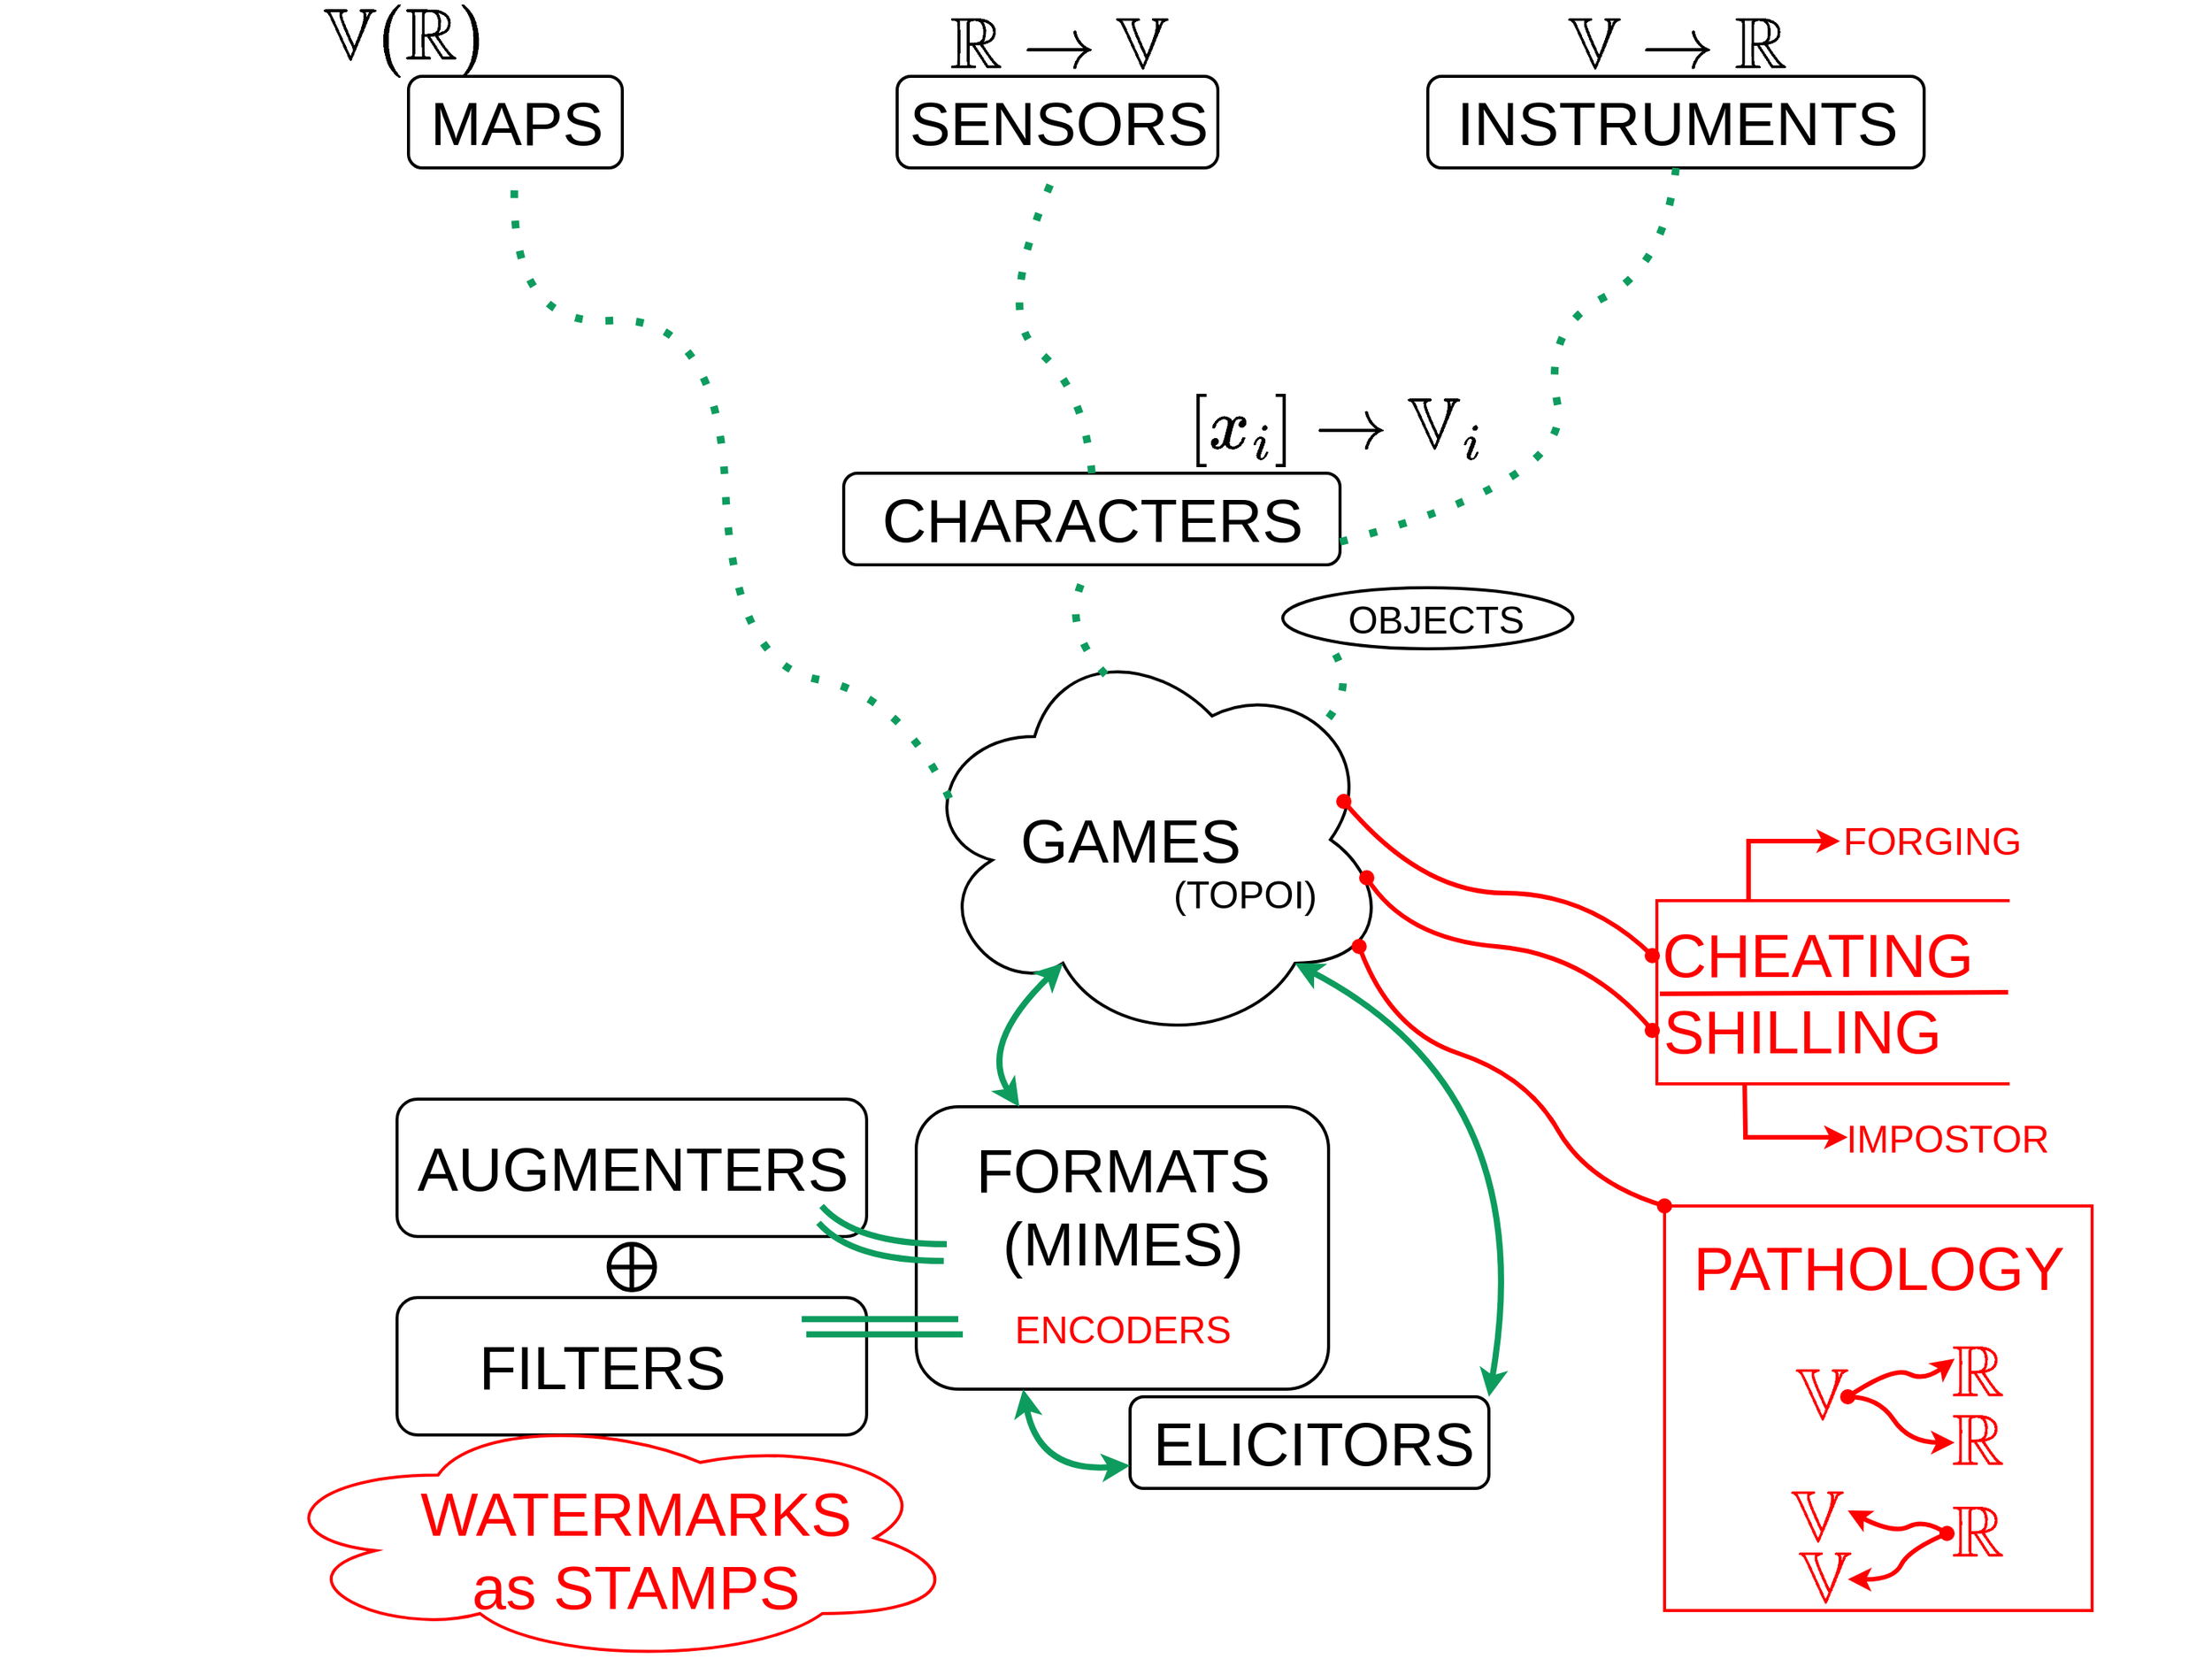 <mxfile version="17.5.0" type="github">
  <diagram id="cdO4Jdws48feqMLWoAcX" name="Page-1">
    <mxGraphModel dx="2290" dy="1642" grid="1" gridSize="10" guides="1" tooltips="1" connect="1" arrows="1" fold="1" page="1" pageScale="1" pageWidth="850" pageHeight="1100" math="1" shadow="0">
      <root>
        <mxCell id="0" />
        <mxCell id="1" parent="0" />
        <mxCell id="h8stX6-C33sNdHd1JEkl-1" value="&lt;font style=&quot;font-size: 40px&quot;&gt;MAPS&lt;/font&gt;" style="text;html=1;align=center;verticalAlign=middle;resizable=0;points=[];autosize=1;strokeColor=none;fillColor=none;" vertex="1" parent="1">
          <mxGeometry x="202.5" y="210" width="130" height="30" as="geometry" />
        </mxCell>
        <mxCell id="h8stX6-C33sNdHd1JEkl-2" value="SENSORS" style="text;html=1;align=center;verticalAlign=middle;resizable=0;points=[];autosize=1;strokeColor=none;fillColor=none;fontSize=40;" vertex="1" parent="1">
          <mxGeometry x="517.5" y="200" width="210" height="50" as="geometry" />
        </mxCell>
        <mxCell id="h8stX6-C33sNdHd1JEkl-3" value="INSTRUMENTS" style="text;html=1;align=center;verticalAlign=middle;resizable=0;points=[];autosize=1;strokeColor=none;fillColor=none;fontSize=40;" vertex="1" parent="1">
          <mxGeometry x="877.5" y="200" width="300" height="50" as="geometry" />
        </mxCell>
        <mxCell id="h8stX6-C33sNdHd1JEkl-4" value="CHARACTERS" style="text;html=1;align=center;verticalAlign=middle;resizable=0;points=[];autosize=1;strokeColor=none;fillColor=none;fontSize=40;" vertex="1" parent="1">
          <mxGeometry x="500" y="460" width="290" height="50" as="geometry" />
        </mxCell>
        <mxCell id="h8stX6-C33sNdHd1JEkl-5" value="GAMES" style="text;html=1;align=center;verticalAlign=middle;resizable=0;points=[];autosize=1;strokeColor=none;fillColor=none;fontSize=40;" vertex="1" parent="1">
          <mxGeometry x="590" y="670" width="160" height="50" as="geometry" />
        </mxCell>
        <mxCell id="h8stX6-C33sNdHd1JEkl-6" value="AUGMENTERS" style="text;html=1;align=center;verticalAlign=middle;resizable=0;points=[];autosize=1;strokeColor=none;fillColor=none;fontSize=40;" vertex="1" parent="1">
          <mxGeometry x="193.75" y="885" width="300" height="50" as="geometry" />
        </mxCell>
        <mxCell id="h8stX6-C33sNdHd1JEkl-7" value="FILTERS" style="text;html=1;align=center;verticalAlign=middle;resizable=0;points=[];autosize=1;strokeColor=none;fillColor=none;fontSize=40;" vertex="1" parent="1">
          <mxGeometry x="233.75" y="1015" width="180" height="50" as="geometry" />
        </mxCell>
        <mxCell id="h8stX6-C33sNdHd1JEkl-8" value="FORMATS&lt;br&gt;(MIMES)" style="text;html=1;align=center;verticalAlign=middle;resizable=0;points=[];autosize=1;strokeColor=none;fillColor=none;fontSize=40;" vertex="1" parent="1">
          <mxGeometry x="560" y="885" width="210" height="100" as="geometry" />
        </mxCell>
        <mxCell id="h8stX6-C33sNdHd1JEkl-9" value="ELICITORS" style="text;html=1;align=center;verticalAlign=middle;resizable=0;points=[];autosize=1;strokeColor=none;fillColor=none;fontSize=40;" vertex="1" parent="1">
          <mxGeometry x="675" y="1065" width="230" height="50" as="geometry" />
        </mxCell>
        <mxCell id="h8stX6-C33sNdHd1JEkl-10" value="$$\mathbb{V}(\mathbb{R})$$" style="text;html=1;align=center;verticalAlign=middle;resizable=0;points=[];autosize=1;strokeColor=none;fillColor=none;fontSize=40;" vertex="1" parent="1">
          <mxGeometry x="-70" y="145" width="530" height="50" as="geometry" />
        </mxCell>
        <mxCell id="h8stX6-C33sNdHd1JEkl-11" value="$$\mathbb{R}\rightarrow \mathbb{V}$$" style="text;html=1;align=center;verticalAlign=middle;resizable=0;points=[];autosize=1;strokeColor=none;fillColor=none;fontSize=40;" vertex="1" parent="1">
          <mxGeometry x="272.5" y="150" width="700" height="50" as="geometry" />
        </mxCell>
        <mxCell id="h8stX6-C33sNdHd1JEkl-12" value="$$\mathbb{V}\rightarrow \mathbb{R}$$" style="text;html=1;align=center;verticalAlign=middle;resizable=0;points=[];autosize=1;strokeColor=none;fillColor=none;fontSize=40;" vertex="1" parent="1">
          <mxGeometry x="677.5" y="150" width="700" height="50" as="geometry" />
        </mxCell>
        <mxCell id="h8stX6-C33sNdHd1JEkl-13" value="$$[x_i]\rightarrow \mathbb{V}_i$$" style="text;html=1;align=center;verticalAlign=middle;resizable=0;points=[];autosize=1;strokeColor=none;fillColor=none;fontSize=40;" vertex="1" parent="1">
          <mxGeometry x="500" y="400" width="610" height="50" as="geometry" />
        </mxCell>
        <mxCell id="h8stX6-C33sNdHd1JEkl-14" value="&lt;font color=&quot;#ff0000&quot;&gt;CHEATING&lt;/font&gt;" style="text;html=1;align=center;verticalAlign=middle;resizable=0;points=[];autosize=1;strokeColor=none;fillColor=none;fontSize=40;" vertex="1" parent="1">
          <mxGeometry x="1010" y="745" width="220" height="50" as="geometry" />
        </mxCell>
        <mxCell id="h8stX6-C33sNdHd1JEkl-15" value="SHILLING" style="text;html=1;align=center;verticalAlign=middle;resizable=0;points=[];autosize=1;strokeColor=none;fillColor=none;fontSize=40;fontColor=#FF0000;" vertex="1" parent="1">
          <mxGeometry x="1010" y="795" width="200" height="50" as="geometry" />
        </mxCell>
        <mxCell id="h8stX6-C33sNdHd1JEkl-16" value="PATHOLOGY" style="text;html=1;align=center;verticalAlign=middle;resizable=0;points=[];autosize=1;strokeColor=none;fillColor=none;fontSize=40;fontColor=#FF0000;" vertex="1" parent="1">
          <mxGeometry x="1030" y="950" width="260" height="50" as="geometry" />
        </mxCell>
        <mxCell id="h8stX6-C33sNdHd1JEkl-17" value="$$\mathbb{V}$$" style="text;html=1;align=center;verticalAlign=middle;resizable=0;points=[];autosize=1;strokeColor=none;fillColor=none;fontSize=40;fontColor=#FF0000;" vertex="1" parent="1">
          <mxGeometry x="972.5" y="1035" width="300" height="50" as="geometry" />
        </mxCell>
        <mxCell id="h8stX6-C33sNdHd1JEkl-18" value="$$\mathbb{R}$$" style="text;html=1;align=center;verticalAlign=middle;resizable=0;points=[];autosize=1;strokeColor=none;fillColor=none;fontSize=40;fontColor=#FF0000;" vertex="1" parent="1">
          <mxGeometry x="1075" y="1124.5" width="300" height="50" as="geometry" />
        </mxCell>
        <mxCell id="h8stX6-C33sNdHd1JEkl-19" value="WATERMARKS&lt;br&gt;as STAMPS" style="text;html=1;align=center;verticalAlign=middle;resizable=0;points=[];autosize=1;strokeColor=none;fillColor=none;fontSize=40;fontColor=#FF0000;" vertex="1" parent="1">
          <mxGeometry x="196.25" y="1109.5" width="300" height="100" as="geometry" />
        </mxCell>
        <mxCell id="h8stX6-C33sNdHd1JEkl-20" value="" style="rounded=1;whiteSpace=wrap;html=1;fontSize=40;fontColor=#FF0000;fillColor=none;strokeWidth=2;" vertex="1" parent="1">
          <mxGeometry x="197.5" y="195" width="140" height="60" as="geometry" />
        </mxCell>
        <mxCell id="h8stX6-C33sNdHd1JEkl-21" value="" style="rounded=1;whiteSpace=wrap;html=1;fontSize=40;fontColor=#FF0000;fillColor=none;strokeWidth=2;" vertex="1" parent="1">
          <mxGeometry x="517.5" y="195" width="210" height="60" as="geometry" />
        </mxCell>
        <mxCell id="h8stX6-C33sNdHd1JEkl-22" value="" style="rounded=1;whiteSpace=wrap;html=1;fontSize=40;fontColor=#FF0000;fillColor=none;strokeWidth=2;" vertex="1" parent="1">
          <mxGeometry x="865" y="195" width="325" height="60" as="geometry" />
        </mxCell>
        <mxCell id="h8stX6-C33sNdHd1JEkl-23" value="" style="rounded=1;whiteSpace=wrap;html=1;fontSize=40;fontColor=#FF0000;fillColor=none;strokeWidth=2;" vertex="1" parent="1">
          <mxGeometry x="482.5" y="455" width="325" height="60" as="geometry" />
        </mxCell>
        <mxCell id="h8stX6-C33sNdHd1JEkl-24" value="&lt;span style=&quot;font-size: 25px&quot;&gt;ENCODERS&lt;/span&gt;" style="text;html=1;align=center;verticalAlign=middle;resizable=0;points=[];autosize=1;strokeColor=none;fillColor=none;fontSize=40;fontColor=#FF0000;" vertex="1" parent="1">
          <mxGeometry x="585" y="980" width="160" height="60" as="geometry" />
        </mxCell>
        <mxCell id="h8stX6-C33sNdHd1JEkl-25" value="IMPOSTOR" style="text;html=1;align=center;verticalAlign=middle;resizable=0;points=[];autosize=1;strokeColor=none;fillColor=none;fontSize=25;fontColor=#FF0000;" vertex="1" parent="1">
          <mxGeometry x="1130" y="870" width="150" height="40" as="geometry" />
        </mxCell>
        <mxCell id="h8stX6-C33sNdHd1JEkl-26" value="&lt;font color=&quot;#000000&quot;&gt;OBJECTS&lt;/font&gt;" style="text;html=1;align=center;verticalAlign=middle;resizable=0;points=[];autosize=1;strokeColor=none;fillColor=none;fontSize=25;fontColor=#FF0000;" vertex="1" parent="1">
          <mxGeometry x="805" y="530" width="130" height="40" as="geometry" />
        </mxCell>
        <mxCell id="h8stX6-C33sNdHd1JEkl-27" value="(TOPOI)" style="text;html=1;align=center;verticalAlign=middle;resizable=0;points=[];autosize=1;strokeColor=none;fillColor=none;fontSize=25;fontColor=#000000;" vertex="1" parent="1">
          <mxGeometry x="690" y="710" width="110" height="40" as="geometry" />
        </mxCell>
        <mxCell id="h8stX6-C33sNdHd1JEkl-28" value="FORGING" style="text;html=1;align=center;verticalAlign=middle;resizable=0;points=[];autosize=1;strokeColor=none;fillColor=none;fontSize=25;fontColor=#FF0000;" vertex="1" parent="1">
          <mxGeometry x="1130" y="675" width="130" height="40" as="geometry" />
        </mxCell>
        <mxCell id="h8stX6-C33sNdHd1JEkl-29" value="" style="ellipse;whiteSpace=wrap;html=1;fontSize=25;fontColor=#000000;strokeWidth=2;fillColor=none;" vertex="1" parent="1">
          <mxGeometry x="770" y="530" width="190" height="40" as="geometry" />
        </mxCell>
        <mxCell id="h8stX6-C33sNdHd1JEkl-30" value="" style="ellipse;shape=cloud;whiteSpace=wrap;html=1;fontSize=25;fontColor=#000000;strokeWidth=2;fillColor=none;" vertex="1" parent="1">
          <mxGeometry x="530" y="560" width="310" height="270" as="geometry" />
        </mxCell>
        <mxCell id="h8stX6-C33sNdHd1JEkl-31" value="" style="rounded=1;whiteSpace=wrap;html=1;fontSize=25;fontColor=#000000;strokeWidth=2;fillColor=none;" vertex="1" parent="1">
          <mxGeometry x="190" y="865" width="307.5" height="90" as="geometry" />
        </mxCell>
        <mxCell id="h8stX6-C33sNdHd1JEkl-32" value="" style="rounded=1;whiteSpace=wrap;html=1;fontSize=25;fontColor=#000000;strokeWidth=2;fillColor=none;" vertex="1" parent="1">
          <mxGeometry x="190" y="995" width="307.5" height="90" as="geometry" />
        </mxCell>
        <mxCell id="h8stX6-C33sNdHd1JEkl-33" value="" style="rounded=1;whiteSpace=wrap;html=1;fontSize=25;fontColor=#000000;strokeWidth=2;fillColor=none;" vertex="1" parent="1">
          <mxGeometry x="530" y="870" width="270" height="185" as="geometry" />
        </mxCell>
        <mxCell id="h8stX6-C33sNdHd1JEkl-34" value="" style="rounded=1;whiteSpace=wrap;html=1;fontSize=25;fontColor=#000000;strokeWidth=2;fillColor=none;" vertex="1" parent="1">
          <mxGeometry x="670" y="1060" width="235" height="60" as="geometry" />
        </mxCell>
        <mxCell id="h8stX6-C33sNdHd1JEkl-35" value="$$\mathbb{R}$$" style="text;html=1;align=center;verticalAlign=middle;resizable=0;points=[];autosize=1;strokeColor=none;fillColor=none;fontSize=40;fontColor=#FF0000;" vertex="1" parent="1">
          <mxGeometry x="1075" y="1020" width="300" height="50" as="geometry" />
        </mxCell>
        <mxCell id="h8stX6-C33sNdHd1JEkl-36" value="$$\mathbb{R}$$" style="text;html=1;align=center;verticalAlign=middle;resizable=0;points=[];autosize=1;strokeColor=none;fillColor=none;fontSize=40;fontColor=#FF0000;" vertex="1" parent="1">
          <mxGeometry x="1075" y="1065" width="300" height="50" as="geometry" />
        </mxCell>
        <mxCell id="h8stX6-C33sNdHd1JEkl-37" value="$$\mathbb{V}$$" style="text;html=1;align=center;verticalAlign=middle;resizable=0;points=[];autosize=1;strokeColor=none;fillColor=none;fontSize=40;fontColor=#FF0000;" vertex="1" parent="1">
          <mxGeometry x="970" y="1115" width="300" height="50" as="geometry" />
        </mxCell>
        <mxCell id="h8stX6-C33sNdHd1JEkl-38" value="$$\mathbb{V}$$" style="text;html=1;align=center;verticalAlign=middle;resizable=0;points=[];autosize=1;strokeColor=none;fillColor=none;fontSize=40;fontColor=#FF0000;" vertex="1" parent="1">
          <mxGeometry x="975" y="1155" width="300" height="50" as="geometry" />
        </mxCell>
        <mxCell id="h8stX6-C33sNdHd1JEkl-40" value="" style="shape=partialRectangle;whiteSpace=wrap;html=1;bottom=1;right=1;left=1;top=0;fillColor=none;routingCenterX=-0.5;fontSize=25;fontColor=#000000;strokeColor=#FF0000;strokeWidth=2;rotation=90;" vertex="1" parent="1">
          <mxGeometry x="1070" y="680" width="120" height="230" as="geometry" />
        </mxCell>
        <mxCell id="h8stX6-C33sNdHd1JEkl-41" value="" style="rounded=0;whiteSpace=wrap;html=1;fontSize=25;fontColor=#000000;strokeColor=#FF0000;strokeWidth=2;fillColor=none;" vertex="1" parent="1">
          <mxGeometry x="1020" y="935" width="280" height="265" as="geometry" />
        </mxCell>
        <mxCell id="h8stX6-C33sNdHd1JEkl-42" value="" style="endArrow=none;dashed=1;html=1;dashPattern=1 3;strokeWidth=5;fontSize=25;fontColor=#000000;entryX=0.5;entryY=1;entryDx=0;entryDy=0;exitX=0.07;exitY=0.4;exitDx=0;exitDy=0;curved=1;strokeColor=#0E9C5E;exitPerimeter=0;" edge="1" parent="1" source="h8stX6-C33sNdHd1JEkl-30" target="h8stX6-C33sNdHd1JEkl-20">
          <mxGeometry width="50" height="50" relative="1" as="geometry">
            <mxPoint x="272.5" y="470" as="sourcePoint" />
            <mxPoint x="322.5" y="420" as="targetPoint" />
            <Array as="points">
              <mxPoint x="520" y="600" />
              <mxPoint x="410" y="580" />
              <mxPoint x="400" y="350" />
              <mxPoint x="260" y="360" />
            </Array>
          </mxGeometry>
        </mxCell>
        <mxCell id="h8stX6-C33sNdHd1JEkl-43" value="" style="endArrow=none;dashed=1;html=1;dashPattern=1 3;strokeWidth=5;fontSize=25;fontColor=#000000;curved=1;strokeColor=#0E9C5E;entryX=0.5;entryY=1;entryDx=0;entryDy=0;exitX=0.5;exitY=0;exitDx=0;exitDy=0;" edge="1" parent="1" source="h8stX6-C33sNdHd1JEkl-23" target="h8stX6-C33sNdHd1JEkl-21">
          <mxGeometry width="50" height="50" relative="1" as="geometry">
            <mxPoint x="750" y="660" as="sourcePoint" />
            <mxPoint x="800" y="610" as="targetPoint" />
            <Array as="points">
              <mxPoint x="640" y="400" />
              <mxPoint x="580" y="350" />
            </Array>
          </mxGeometry>
        </mxCell>
        <mxCell id="h8stX6-C33sNdHd1JEkl-44" value="" style="endArrow=none;dashed=1;html=1;dashPattern=1 3;strokeWidth=5;fontSize=25;fontColor=#000000;curved=1;strokeColor=#0E9C5E;entryX=0.5;entryY=1;entryDx=0;entryDy=0;exitX=1;exitY=0.75;exitDx=0;exitDy=0;" edge="1" parent="1" source="h8stX6-C33sNdHd1JEkl-23" target="h8stX6-C33sNdHd1JEkl-22">
          <mxGeometry width="50" height="50" relative="1" as="geometry">
            <mxPoint x="655" y="465" as="sourcePoint" />
            <mxPoint x="632.5" y="265" as="targetPoint" />
            <Array as="points">
              <mxPoint x="960" y="460" />
              <mxPoint x="940" y="360" />
              <mxPoint x="1020" y="320" />
            </Array>
          </mxGeometry>
        </mxCell>
        <mxCell id="h8stX6-C33sNdHd1JEkl-46" value="" style="endArrow=none;dashed=1;html=1;dashPattern=1 3;strokeWidth=5;fontSize=25;fontColor=#000000;curved=1;strokeColor=#0E9C5E;entryX=0;entryY=1;entryDx=0;entryDy=0;exitX=0.871;exitY=0.205;exitDx=0;exitDy=0;exitPerimeter=0;" edge="1" parent="1" source="h8stX6-C33sNdHd1JEkl-30" target="h8stX6-C33sNdHd1JEkl-29">
          <mxGeometry width="50" height="50" relative="1" as="geometry">
            <mxPoint x="970" y="780" as="sourcePoint" />
            <mxPoint x="970" y="570" as="targetPoint" />
            <Array as="points">
              <mxPoint x="820" y="590" />
            </Array>
          </mxGeometry>
        </mxCell>
        <mxCell id="h8stX6-C33sNdHd1JEkl-47" value="" style="endArrow=none;dashed=1;html=1;dashPattern=1 3;strokeWidth=5;fontSize=25;fontColor=#000000;curved=1;strokeColor=#0E9C5E;entryX=0.5;entryY=1;entryDx=0;entryDy=0;exitX=0.4;exitY=0.1;exitDx=0;exitDy=0;exitPerimeter=0;" edge="1" parent="1" source="h8stX6-C33sNdHd1JEkl-30" target="h8stX6-C33sNdHd1JEkl-23">
          <mxGeometry width="50" height="50" relative="1" as="geometry">
            <mxPoint x="669" y="750" as="sourcePoint" />
            <mxPoint x="669" y="540" as="targetPoint" />
            <Array as="points">
              <mxPoint x="620" y="550" />
            </Array>
          </mxGeometry>
        </mxCell>
        <mxCell id="h8stX6-C33sNdHd1JEkl-48" value="" style="ellipse;shape=cloud;whiteSpace=wrap;html=1;fontSize=25;fontColor=#000000;strokeColor=#FF0000;strokeWidth=2;fillColor=none;" vertex="1" parent="1">
          <mxGeometry x="102.5" y="1070" width="457.5" height="165" as="geometry" />
        </mxCell>
        <mxCell id="h8stX6-C33sNdHd1JEkl-49" value="" style="shape=orEllipse;perimeter=ellipsePerimeter;whiteSpace=wrap;html=1;backgroundOutline=1;fontSize=25;fontColor=#000000;strokeColor=#000000;strokeWidth=3;fillColor=none;" vertex="1" parent="1">
          <mxGeometry x="328.75" y="960" width="30" height="30" as="geometry" />
        </mxCell>
        <mxCell id="h8stX6-C33sNdHd1JEkl-51" value="" style="endArrow=classic;startArrow=classic;html=1;fontSize=25;fontColor=#000000;strokeColor=#0E9C5E;strokeWidth=4;curved=1;entryX=0.31;entryY=0.8;entryDx=0;entryDy=0;entryPerimeter=0;exitX=0.25;exitY=0;exitDx=0;exitDy=0;" edge="1" parent="1" source="h8stX6-C33sNdHd1JEkl-33" target="h8stX6-C33sNdHd1JEkl-30">
          <mxGeometry width="50" height="50" relative="1" as="geometry">
            <mxPoint x="197.5" y="760" as="sourcePoint" />
            <mxPoint x="320" y="620" as="targetPoint" />
            <Array as="points">
              <mxPoint x="570" y="830" />
            </Array>
          </mxGeometry>
        </mxCell>
        <mxCell id="h8stX6-C33sNdHd1JEkl-52" value="" style="endArrow=classic;startArrow=classic;html=1;fontSize=25;fontColor=#000000;strokeColor=#0E9C5E;strokeWidth=4;curved=1;entryX=0.8;entryY=0.8;entryDx=0;entryDy=0;entryPerimeter=0;exitX=1;exitY=0;exitDx=0;exitDy=0;" edge="1" parent="1" source="h8stX6-C33sNdHd1JEkl-34" target="h8stX6-C33sNdHd1JEkl-30">
          <mxGeometry width="50" height="50" relative="1" as="geometry">
            <mxPoint x="855" y="910" as="sourcePoint" />
            <mxPoint x="905" y="860" as="targetPoint" />
            <Array as="points">
              <mxPoint x="940" y="860" />
            </Array>
          </mxGeometry>
        </mxCell>
        <mxCell id="h8stX6-C33sNdHd1JEkl-53" value="" style="endArrow=none;html=1;fontSize=25;fontColor=#000000;strokeColor=#0E9C5E;strokeWidth=4;curved=1;" edge="1" parent="1">
          <mxGeometry width="50" height="50" relative="1" as="geometry">
            <mxPoint x="455" y="1009.17" as="sourcePoint" />
            <mxPoint x="557.5" y="1009.17" as="targetPoint" />
          </mxGeometry>
        </mxCell>
        <mxCell id="h8stX6-C33sNdHd1JEkl-54" value="" style="endArrow=none;html=1;fontSize=25;fontColor=#000000;strokeColor=#0E9C5E;strokeWidth=4;curved=1;" edge="1" parent="1">
          <mxGeometry width="50" height="50" relative="1" as="geometry">
            <mxPoint x="458" y="1019.17" as="sourcePoint" />
            <mxPoint x="560.5" y="1019.17" as="targetPoint" />
          </mxGeometry>
        </mxCell>
        <mxCell id="h8stX6-C33sNdHd1JEkl-55" value="" style="endArrow=none;html=1;fontSize=25;fontColor=#000000;strokeColor=#0E9C5E;strokeWidth=4;curved=1;" edge="1" parent="1">
          <mxGeometry width="50" height="50" relative="1" as="geometry">
            <mxPoint x="468" y="935.0" as="sourcePoint" />
            <mxPoint x="550" y="960" as="targetPoint" />
            <Array as="points">
              <mxPoint x="490" y="960" />
            </Array>
          </mxGeometry>
        </mxCell>
        <mxCell id="h8stX6-C33sNdHd1JEkl-56" value="" style="endArrow=none;html=1;fontSize=25;fontColor=#000000;strokeColor=#0E9C5E;strokeWidth=4;curved=1;" edge="1" parent="1">
          <mxGeometry width="50" height="50" relative="1" as="geometry">
            <mxPoint x="466" y="946" as="sourcePoint" />
            <mxPoint x="548" y="971" as="targetPoint" />
            <Array as="points">
              <mxPoint x="488" y="971" />
            </Array>
          </mxGeometry>
        </mxCell>
        <mxCell id="h8stX6-C33sNdHd1JEkl-57" value="" style="endArrow=classic;startArrow=classic;html=1;fontSize=25;fontColor=#000000;strokeColor=#0E9C5E;strokeWidth=4;curved=1;exitX=0;exitY=0.75;exitDx=0;exitDy=0;" edge="1" parent="1" source="h8stX6-C33sNdHd1JEkl-34">
          <mxGeometry width="50" height="50" relative="1" as="geometry">
            <mxPoint x="550" y="1105" as="sourcePoint" />
            <mxPoint x="600" y="1055" as="targetPoint" />
            <Array as="points">
              <mxPoint x="610" y="1110" />
            </Array>
          </mxGeometry>
        </mxCell>
        <mxCell id="h8stX6-C33sNdHd1JEkl-58" value="" style="shape=waypoint;sketch=0;fillStyle=solid;size=6;pointerEvents=1;points=[];fillColor=none;resizable=0;rotatable=0;perimeter=centerPerimeter;snapToPoint=1;fontSize=25;fontColor=#000000;strokeColor=#FF0000;strokeWidth=3;" vertex="1" parent="1">
          <mxGeometry x="992" y="751" width="40" height="40" as="geometry" />
        </mxCell>
        <mxCell id="h8stX6-C33sNdHd1JEkl-59" value="" style="shape=waypoint;sketch=0;fillStyle=solid;size=6;pointerEvents=1;points=[];fillColor=none;resizable=0;rotatable=0;perimeter=centerPerimeter;snapToPoint=1;fontSize=25;fontColor=#000000;strokeColor=#FF0000;strokeWidth=3;" vertex="1" parent="1">
          <mxGeometry x="992" y="800" width="40" height="40" as="geometry" />
        </mxCell>
        <mxCell id="h8stX6-C33sNdHd1JEkl-60" value="" style="shape=waypoint;sketch=0;fillStyle=solid;size=6;pointerEvents=1;points=[];fillColor=none;resizable=0;rotatable=0;perimeter=centerPerimeter;snapToPoint=1;fontSize=25;fontColor=#000000;strokeColor=#FF0000;strokeWidth=3;" vertex="1" parent="1">
          <mxGeometry x="790" y="650" width="40" height="40" as="geometry" />
        </mxCell>
        <mxCell id="h8stX6-C33sNdHd1JEkl-61" value="" style="shape=waypoint;sketch=0;fillStyle=solid;size=6;pointerEvents=1;points=[];fillColor=none;resizable=0;rotatable=0;perimeter=centerPerimeter;snapToPoint=1;fontSize=25;fontColor=#000000;strokeColor=#FF0000;strokeWidth=3;" vertex="1" parent="1">
          <mxGeometry x="805" y="700" width="40" height="40" as="geometry" />
        </mxCell>
        <mxCell id="h8stX6-C33sNdHd1JEkl-62" value="" style="shape=waypoint;sketch=0;fillStyle=solid;size=6;pointerEvents=1;points=[];fillColor=none;resizable=0;rotatable=0;perimeter=centerPerimeter;snapToPoint=1;fontSize=25;fontColor=#000000;strokeColor=#FF0000;strokeWidth=3;" vertex="1" parent="1">
          <mxGeometry x="800" y="745" width="40" height="40" as="geometry" />
        </mxCell>
        <mxCell id="h8stX6-C33sNdHd1JEkl-63" value="" style="endArrow=none;html=1;fontSize=25;fontColor=#000000;strokeColor=#FF0000;strokeWidth=3;curved=1;entryX=0.5;entryY=0;entryDx=0;entryDy=0;" edge="1" parent="1" target="h8stX6-C33sNdHd1JEkl-40">
          <mxGeometry width="50" height="50" relative="1" as="geometry">
            <mxPoint x="1017" y="796" as="sourcePoint" />
            <mxPoint x="1217" y="796" as="targetPoint" />
          </mxGeometry>
        </mxCell>
        <mxCell id="h8stX6-C33sNdHd1JEkl-64" value="" style="shape=waypoint;sketch=0;fillStyle=solid;size=6;pointerEvents=1;points=[];fillColor=none;resizable=0;rotatable=0;perimeter=centerPerimeter;snapToPoint=1;fontSize=25;fontColor=#000000;strokeColor=#FF0000;strokeWidth=3;" vertex="1" parent="1">
          <mxGeometry x="1000" y="915" width="40" height="40" as="geometry" />
        </mxCell>
        <mxCell id="h8stX6-C33sNdHd1JEkl-65" value="" style="endArrow=none;html=1;fontSize=25;fontColor=#000000;strokeColor=#FF0000;strokeWidth=3;curved=1;" edge="1" parent="1" source="h8stX6-C33sNdHd1JEkl-64" target="h8stX6-C33sNdHd1JEkl-62">
          <mxGeometry width="50" height="50" relative="1" as="geometry">
            <mxPoint x="860" y="880" as="sourcePoint" />
            <mxPoint x="910" y="830" as="targetPoint" />
            <Array as="points">
              <mxPoint x="970" y="920" />
              <mxPoint x="930" y="850" />
              <mxPoint x="840" y="820" />
            </Array>
          </mxGeometry>
        </mxCell>
        <mxCell id="h8stX6-C33sNdHd1JEkl-66" value="" style="endArrow=none;html=1;fontSize=25;fontColor=#000000;strokeColor=#FF0000;strokeWidth=3;curved=1;" edge="1" parent="1" source="h8stX6-C33sNdHd1JEkl-59" target="h8stX6-C33sNdHd1JEkl-61">
          <mxGeometry width="50" height="50" relative="1" as="geometry">
            <mxPoint x="860" y="880" as="sourcePoint" />
            <mxPoint x="910" y="830" as="targetPoint" />
            <Array as="points">
              <mxPoint x="970" y="770" />
              <mxPoint x="850" y="760" />
            </Array>
          </mxGeometry>
        </mxCell>
        <mxCell id="h8stX6-C33sNdHd1JEkl-68" value="" style="endArrow=none;html=1;fontSize=25;fontColor=#000000;strokeColor=#FF0000;strokeWidth=3;curved=1;" edge="1" parent="1" source="h8stX6-C33sNdHd1JEkl-58" target="h8stX6-C33sNdHd1JEkl-60">
          <mxGeometry width="50" height="50" relative="1" as="geometry">
            <mxPoint x="860" y="880" as="sourcePoint" />
            <mxPoint x="910" y="830" as="targetPoint" />
            <Array as="points">
              <mxPoint x="970" y="730" />
              <mxPoint x="860" y="730" />
            </Array>
          </mxGeometry>
        </mxCell>
        <mxCell id="h8stX6-C33sNdHd1JEkl-69" value="" style="endArrow=classic;html=1;fontSize=25;fontColor=#000000;strokeColor=#FF0000;strokeWidth=3;rounded=0;" edge="1" parent="1">
          <mxGeometry width="50" height="50" relative="1" as="geometry">
            <mxPoint x="1075" y="736" as="sourcePoint" />
            <mxPoint x="1135" y="696" as="targetPoint" />
            <Array as="points">
              <mxPoint x="1075" y="696" />
            </Array>
          </mxGeometry>
        </mxCell>
        <mxCell id="h8stX6-C33sNdHd1JEkl-70" value="" style="endArrow=classic;html=1;fontSize=25;fontColor=#000000;strokeColor=#FF0000;strokeWidth=3;rounded=0;exitX=1;exitY=0.75;exitDx=0;exitDy=0;" edge="1" parent="1" source="h8stX6-C33sNdHd1JEkl-40">
          <mxGeometry width="50" height="50" relative="1" as="geometry">
            <mxPoint x="1080" y="930" as="sourcePoint" />
            <mxPoint x="1140" y="890" as="targetPoint" />
            <Array as="points">
              <mxPoint x="1073" y="890" />
            </Array>
          </mxGeometry>
        </mxCell>
        <mxCell id="h8stX6-C33sNdHd1JEkl-71" value="" style="shape=waypoint;sketch=0;fillStyle=solid;size=6;pointerEvents=1;points=[];fillColor=none;resizable=0;rotatable=0;perimeter=centerPerimeter;snapToPoint=1;fontSize=25;fontColor=#000000;strokeColor=#FF0000;strokeWidth=3;" vertex="1" parent="1">
          <mxGeometry x="1120" y="1040" width="40" height="40" as="geometry" />
        </mxCell>
        <mxCell id="h8stX6-C33sNdHd1JEkl-72" value="" style="shape=waypoint;sketch=0;fillStyle=solid;size=6;pointerEvents=1;points=[];fillColor=none;resizable=0;rotatable=0;perimeter=centerPerimeter;snapToPoint=1;fontSize=25;fontColor=#000000;strokeColor=#FF0000;strokeWidth=3;" vertex="1" parent="1">
          <mxGeometry x="1185" y="1129.5" width="40" height="40" as="geometry" />
        </mxCell>
        <mxCell id="h8stX6-C33sNdHd1JEkl-73" value="" style="endArrow=classic;html=1;fontSize=25;fontColor=#000000;strokeColor=#FF0000;strokeWidth=3;curved=1;" edge="1" parent="1" source="h8stX6-C33sNdHd1JEkl-71">
          <mxGeometry width="50" height="50" relative="1" as="geometry">
            <mxPoint x="1170" y="1065" as="sourcePoint" />
            <mxPoint x="1210" y="1035" as="targetPoint" />
            <Array as="points">
              <mxPoint x="1170" y="1040" />
              <mxPoint x="1190" y="1050" />
            </Array>
          </mxGeometry>
        </mxCell>
        <mxCell id="h8stX6-C33sNdHd1JEkl-74" style="edgeStyle=orthogonalEdgeStyle;rounded=0;orthogonalLoop=1;jettySize=auto;html=1;fontSize=25;fontColor=#000000;strokeColor=#FF0000;strokeWidth=3;" edge="1" parent="1" source="h8stX6-C33sNdHd1JEkl-71" target="h8stX6-C33sNdHd1JEkl-71">
          <mxGeometry relative="1" as="geometry" />
        </mxCell>
        <mxCell id="h8stX6-C33sNdHd1JEkl-75" value="" style="endArrow=classic;html=1;fontSize=25;fontColor=#000000;strokeColor=#FF0000;strokeWidth=3;curved=1;" edge="1" parent="1" source="h8stX6-C33sNdHd1JEkl-71">
          <mxGeometry width="50" height="50" relative="1" as="geometry">
            <mxPoint x="1160" y="1080" as="sourcePoint" />
            <mxPoint x="1210" y="1090" as="targetPoint" />
            <Array as="points">
              <mxPoint x="1160" y="1060" />
              <mxPoint x="1180" y="1090" />
            </Array>
          </mxGeometry>
        </mxCell>
        <mxCell id="h8stX6-C33sNdHd1JEkl-76" value="" style="endArrow=classic;html=1;fontSize=25;fontColor=#000000;strokeColor=#FF0000;strokeWidth=3;curved=1;exitX=0.412;exitY=0.63;exitDx=0;exitDy=0;exitPerimeter=0;" edge="1" parent="1" source="h8stX6-C33sNdHd1JEkl-72">
          <mxGeometry width="50" height="50" relative="1" as="geometry">
            <mxPoint x="1200" y="1164.5" as="sourcePoint" />
            <mxPoint x="1140" y="1134.5" as="targetPoint" />
            <Array as="points">
              <mxPoint x="1190" y="1140" />
              <mxPoint x="1170" y="1150" />
            </Array>
          </mxGeometry>
        </mxCell>
        <mxCell id="h8stX6-C33sNdHd1JEkl-77" value="" style="endArrow=classic;html=1;fontSize=25;fontColor=#000000;strokeColor=#FF0000;strokeWidth=3;curved=1;" edge="1" parent="1" source="h8stX6-C33sNdHd1JEkl-72">
          <mxGeometry width="50" height="50" relative="1" as="geometry">
            <mxPoint x="1190" y="1169.5" as="sourcePoint" />
            <mxPoint x="1140" y="1179.5" as="targetPoint" />
            <Array as="points">
              <mxPoint x="1180" y="1160" />
              <mxPoint x="1170" y="1180" />
            </Array>
          </mxGeometry>
        </mxCell>
      </root>
    </mxGraphModel>
  </diagram>
</mxfile>
